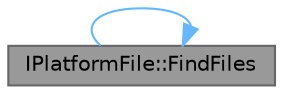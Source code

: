 digraph "IPlatformFile::FindFiles"
{
 // INTERACTIVE_SVG=YES
 // LATEX_PDF_SIZE
  bgcolor="transparent";
  edge [fontname=Helvetica,fontsize=10,labelfontname=Helvetica,labelfontsize=10];
  node [fontname=Helvetica,fontsize=10,shape=box,height=0.2,width=0.4];
  rankdir="LR";
  Node1 [id="Node000001",label="IPlatformFile::FindFiles",height=0.2,width=0.4,color="gray40", fillcolor="grey60", style="filled", fontcolor="black",tooltip="Finds all the files within the given directory, with optional file extension filter."];
  Node1 -> Node1 [id="edge1_Node000001_Node000001",color="steelblue1",style="solid",tooltip=" "];
}
